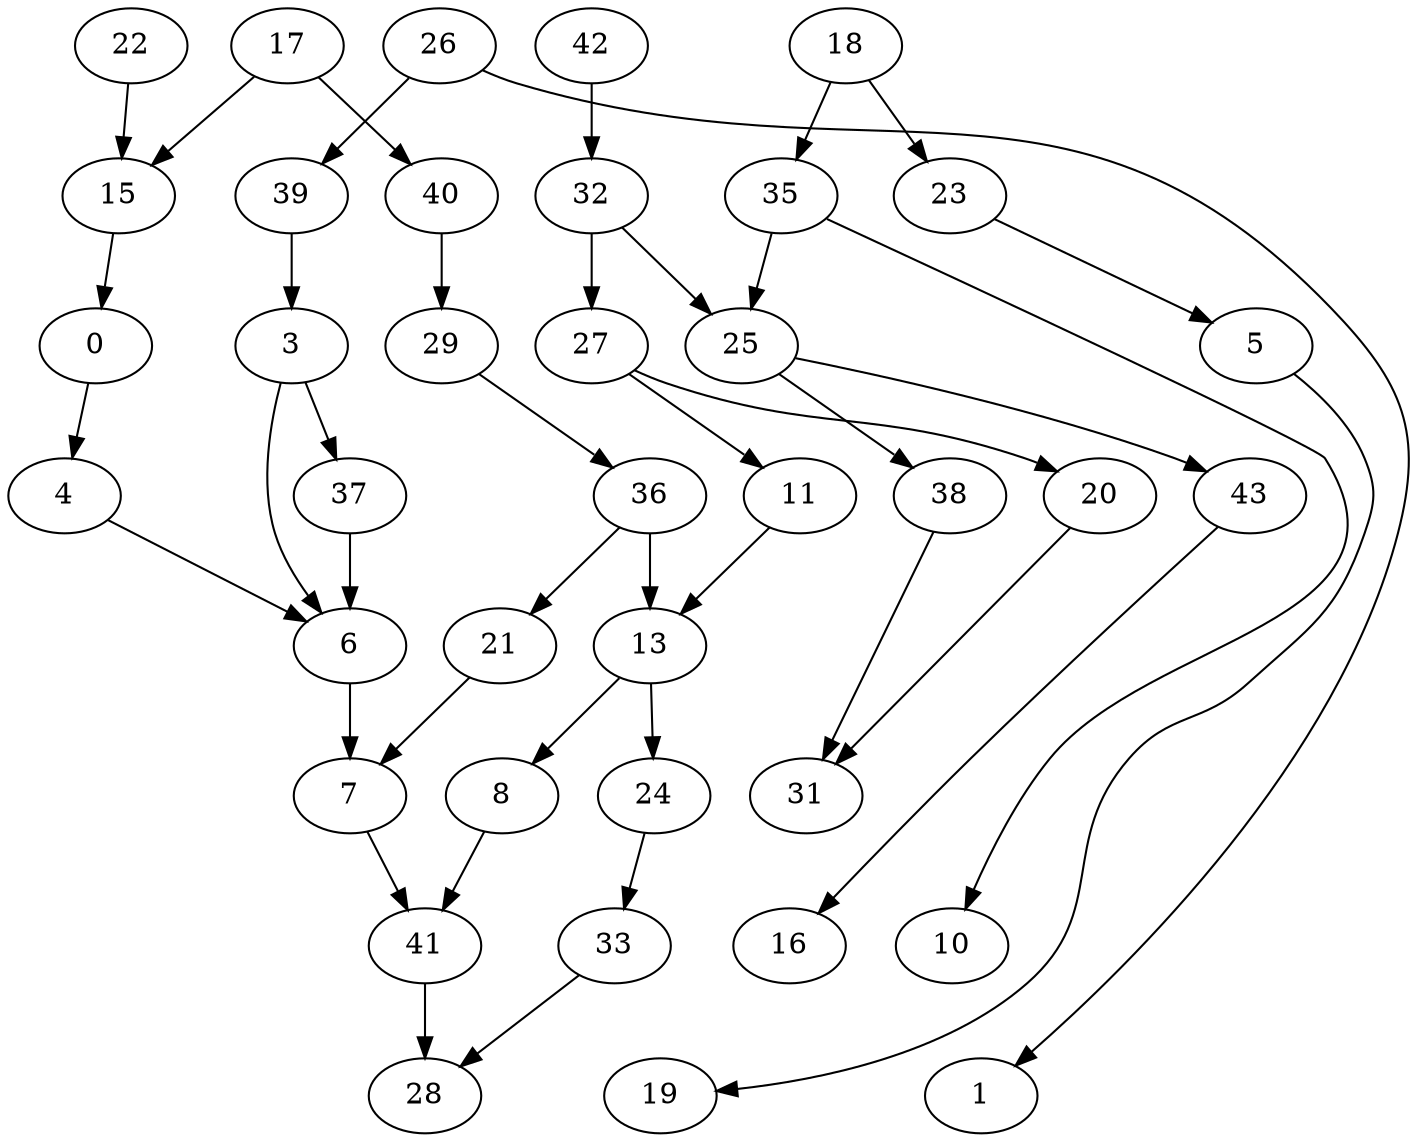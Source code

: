 digraph G {
    0;
    4;
    6;
    7;
    41;
    28;
    17;
    15;
    40;
    29;
    36;
    22;
    13;
    21;
    8;
    24;
    3;
    37;
    5;
    19;
    18;
    23;
    35;
    25;
    10;
    38;
    43;
    42;
    32;
    27;
    11;
    20;
    31;
    16;
    33;
    26;
    1;
    39;
    0 -> 4 [weight=0];
    4 -> 6 [weight=0];
    6 -> 7 [weight=0];
    7 -> 41 [weight=0];
    41 -> 28 [weight=2];
    17 -> 15 [weight=0];
    17 -> 40 [weight=0];
    15 -> 0 [weight=0];
    40 -> 29 [weight=0];
    29 -> 36 [weight=0];
    36 -> 13 [weight=2];
    36 -> 21 [weight=0];
    22 -> 15 [weight=0];
    13 -> 8 [weight=0];
    13 -> 24 [weight=0];
    21 -> 7 [weight=0];
    8 -> 41 [weight=0];
    24 -> 33 [weight=0];
    3 -> 6 [weight=0];
    3 -> 37 [weight=0];
    37 -> 6 [weight=1];
    5 -> 19 [weight=0];
    18 -> 23 [weight=0];
    18 -> 35 [weight=0];
    23 -> 5 [weight=0];
    35 -> 25 [weight=0];
    35 -> 10 [weight=0];
    25 -> 38 [weight=0];
    25 -> 43 [weight=0];
    38 -> 31 [weight=0];
    43 -> 16 [weight=0];
    42 -> 32 [weight=0];
    32 -> 25 [weight=1];
    32 -> 27 [weight=1];
    27 -> 11 [weight=0];
    27 -> 20 [weight=0];
    11 -> 13 [weight=0];
    20 -> 31 [weight=0];
    33 -> 28 [weight=0];
    26 -> 1 [weight=0];
    26 -> 39 [weight=0];
    39 -> 3 [weight=2];
}
